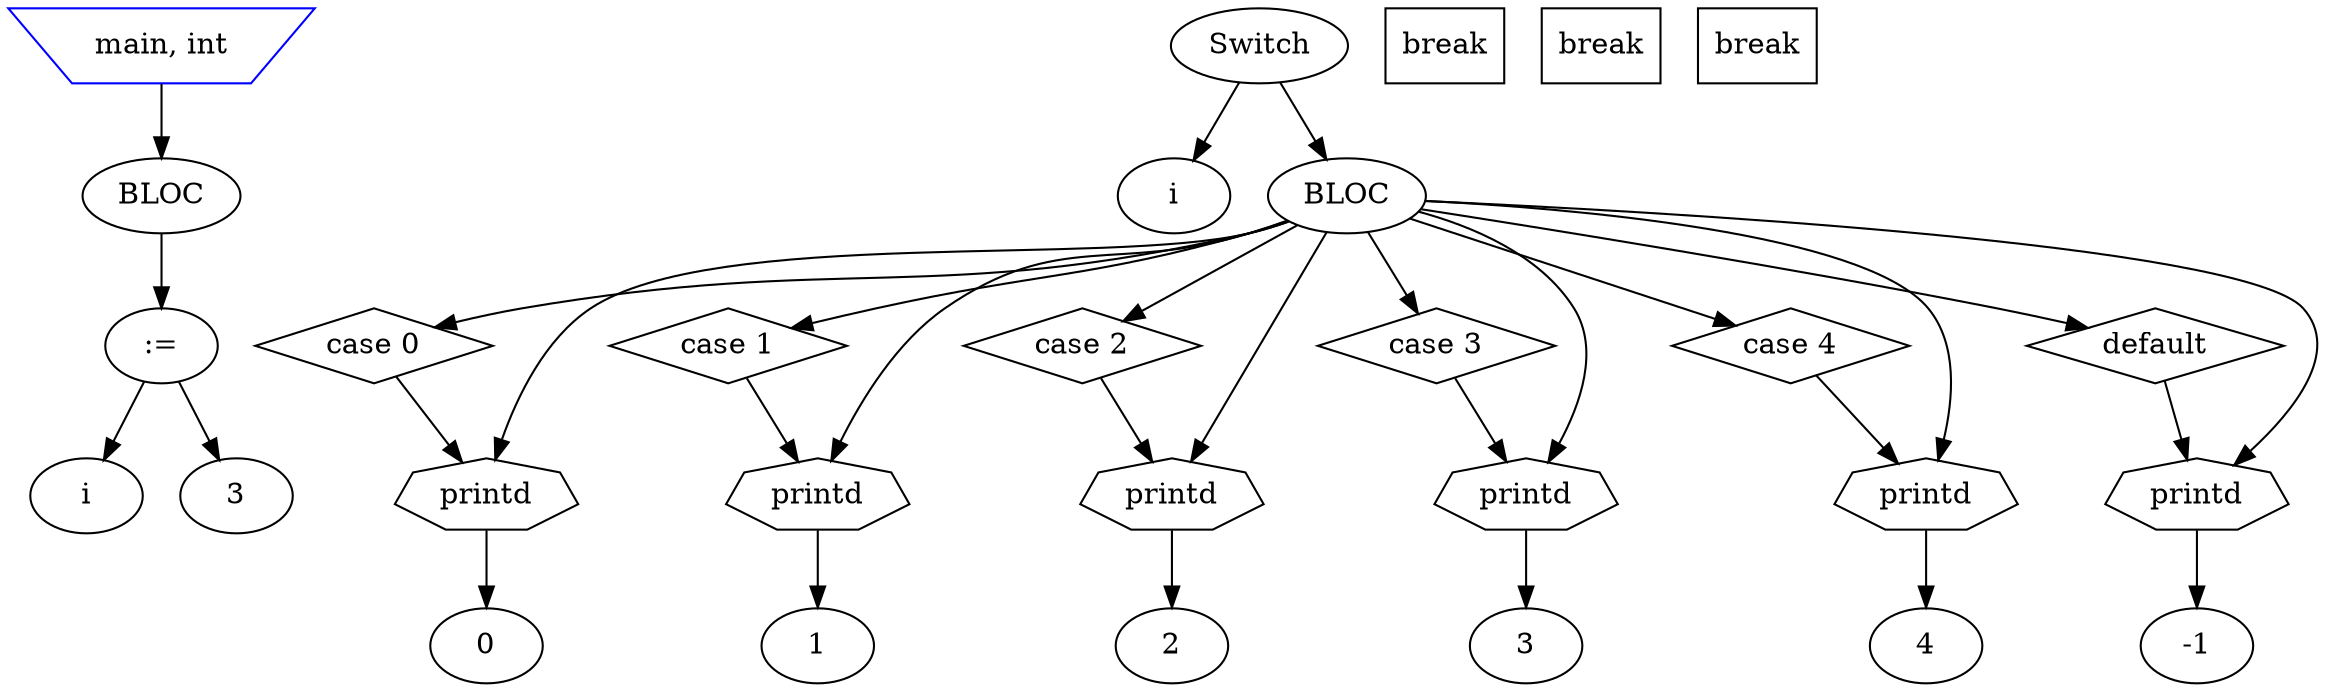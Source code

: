 digraph G {

node_0 [label="main, int" shape=invtrapezium color=blue];
node_1 [label="BLOC" shape=ellipse color=black];
node_2 [label=":=" shape=ellipse];
node_3 [label="i" shape=ellipse];
node_4 [label="3" shape=ellipse];
node_5 [label="Switch" shape=ellipse];
node_6 [label="i" shape=ellipse];
node_7 [label="BLOC" shape=ellipse color=black];
node_8 [label="case 0" shape=diamond];
node_9 [label="printd" shape=septagon];
node_10 [label="0" shape=ellipse];
node_11 [label="break" shape=rectangle];
node_12 [label="case 1" shape=diamond];
node_13 [label="printd" shape=septagon];
node_14 [label="1" shape=ellipse];
node_15 [label="break" shape=rectangle];
node_16 [label="case 2" shape=diamond];
node_17 [label="printd" shape=septagon];
node_18 [label="2" shape=ellipse];
node_19 [label="break" shape=rectangle];
node_20 [label="case 3" shape=diamond];
node_21 [label="printd" shape=septagon];
node_22 [label="3" shape=ellipse];
node_23 [label="case 4" shape=diamond];
node_24 [label="printd" shape=septagon];
node_25 [label="4" shape=ellipse];
node_26 [label="default" shape=diamond];
node_27 [label="printd" shape=septagon];
node_28 [label="-1" shape=ellipse];

node_0 -> node_1
node_2 -> node_3
node_1 -> node_2
node_2 -> node_4
node_5 -> node_6
node_5 -> node_7
node_8 -> node_9
node_7 -> node_8
node_9 -> node_10
node_7 -> node_9
node_12 -> node_13
node_7 -> node_12
node_13 -> node_14
node_7 -> node_13
node_16 -> node_17
node_7 -> node_16
node_17 -> node_18
node_7 -> node_17
node_20 -> node_21
node_7 -> node_20
node_21 -> node_22
node_7 -> node_21
node_23 -> node_24
node_7 -> node_23
node_24 -> node_25
node_7 -> node_24
node_26 -> node_27
node_7 -> node_26
node_27 -> node_28
node_7 -> node_27
}